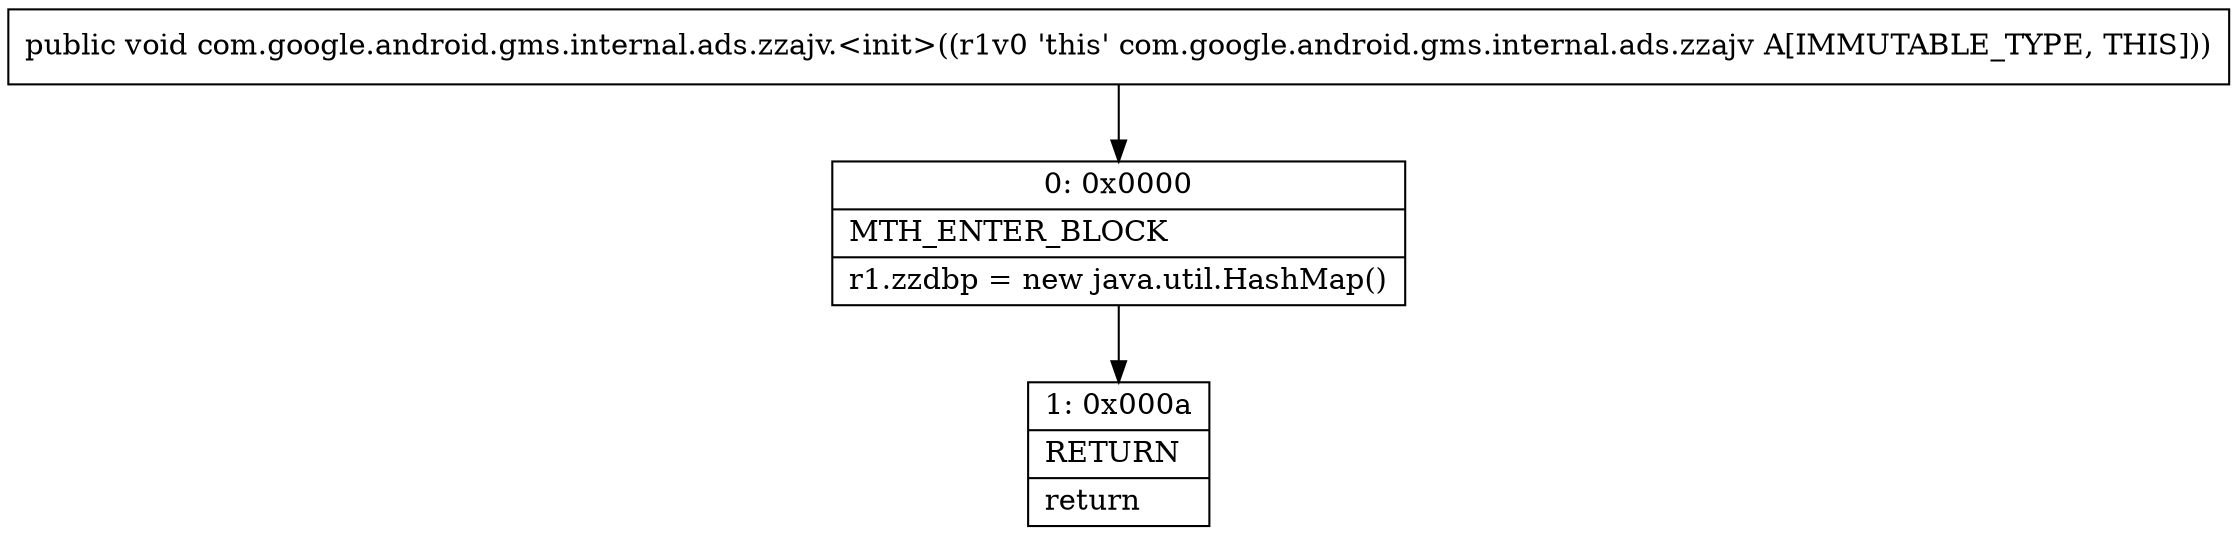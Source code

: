 digraph "CFG forcom.google.android.gms.internal.ads.zzajv.\<init\>()V" {
Node_0 [shape=record,label="{0\:\ 0x0000|MTH_ENTER_BLOCK\l|r1.zzdbp = new java.util.HashMap()\l}"];
Node_1 [shape=record,label="{1\:\ 0x000a|RETURN\l|return\l}"];
MethodNode[shape=record,label="{public void com.google.android.gms.internal.ads.zzajv.\<init\>((r1v0 'this' com.google.android.gms.internal.ads.zzajv A[IMMUTABLE_TYPE, THIS])) }"];
MethodNode -> Node_0;
Node_0 -> Node_1;
}

